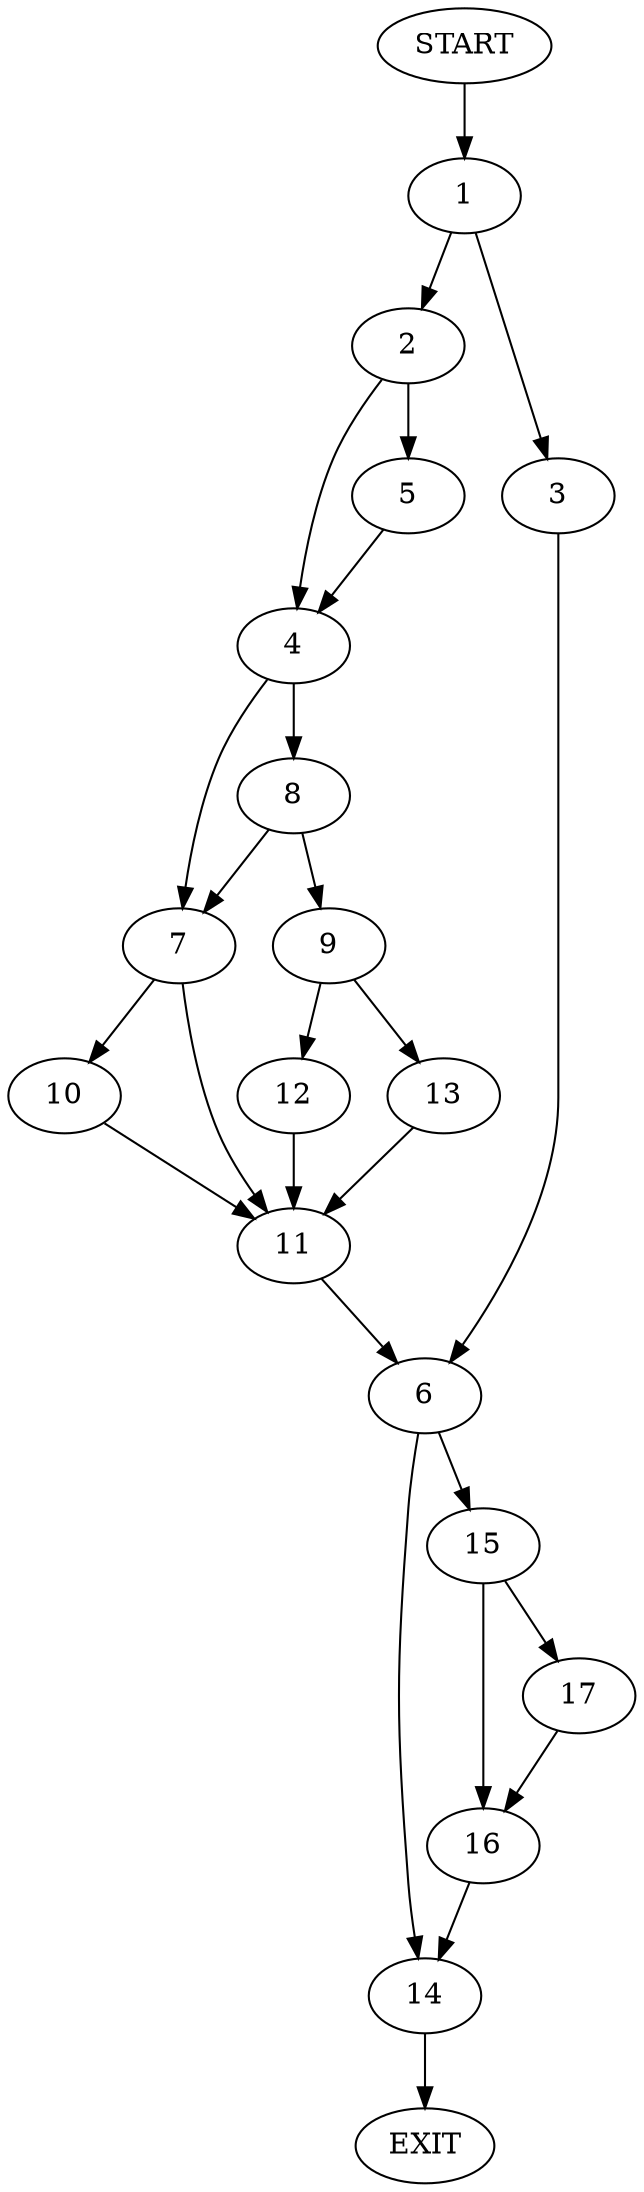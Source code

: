 digraph {
0 [label="START"]
18 [label="EXIT"]
0 -> 1
1 -> 2
1 -> 3
2 -> 4
2 -> 5
3 -> 6
5 -> 4
4 -> 7
4 -> 8
8 -> 7
8 -> 9
7 -> 10
7 -> 11
9 -> 12
9 -> 13
12 -> 11
13 -> 11
11 -> 6
10 -> 11
6 -> 14
6 -> 15
15 -> 16
15 -> 17
14 -> 18
17 -> 16
16 -> 14
}

